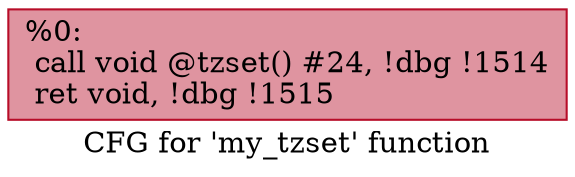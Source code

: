 digraph "CFG for 'my_tzset' function" {
	label="CFG for 'my_tzset' function";

	Node0x28fd5f0 [shape=record,color="#b70d28ff", style=filled, fillcolor="#b70d2870",label="{%0:\l  call void @tzset() #24, !dbg !1514\l  ret void, !dbg !1515\l}"];
}
